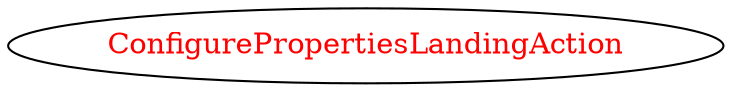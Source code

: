 digraph dependencyGraph {
 concentrate=true;
 ranksep="2.0";
 rankdir="LR"; 
 splines="ortho";
"ConfigurePropertiesLandingAction" [fontcolor="red"];
}